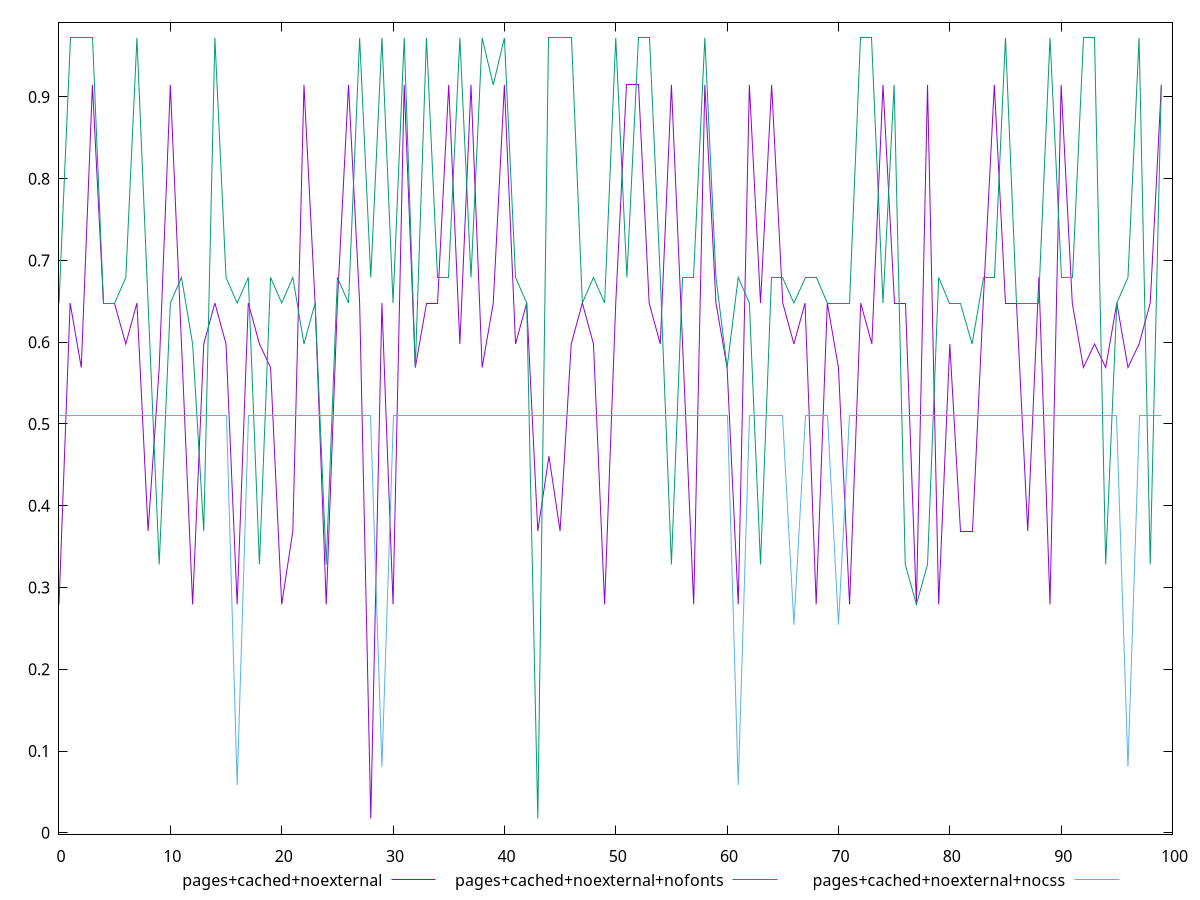 $_pagesCachedNoexternal <<EOF
0.27931295209719315
0.6478936866255779
0.5690350599985126
0.9146517814122077
0.6478936866255779
0.6478936866255779
0.5978316776798642
0.6478936866255779
0.3690659991228524
0.5690350599985126
0.9146517814122077
0.5978316776798642
0.27931295209719315
0.5978316776798642
0.6478936866255779
0.5978316776798642
0.27931295209719315
0.6478936866255779
0.5978316776798642
0.5690350599985126
0.27931295209719315
0.3690659991228524
0.9146517814122077
0.6478936866255779
0.27931295209719315
0.6478936866255779
0.9146517814122077
0.6478936866255779
0.017481246450500643
0.6478936866255779
0.27931295209719315
0.9146517814122077
0.5690350599985126
0.6478936866255779
0.6478936866255779
0.9146517814122077
0.5978316776798642
0.9146517814122077
0.5690350599985126
0.6478936866255779
0.9146517814122077
0.5978316776798642
0.6478936866255779
0.3690659991228524
0.46066090612573035
0.3690659991228524
0.5978316776798642
0.6478936866255779
0.5978316776798642
0.27931295209719315
0.6478936866255779
0.9146517814122077
0.9146517814122077
0.6478936866255779
0.5978316776798642
0.9146517814122077
0.5978316776798642
0.27931295209719315
0.9146517814122077
0.6478936866255779
0.5690350599985126
0.27931295209719315
0.9146517814122077
0.6478936866255779
0.9146517814122077
0.6478936866255779
0.5978316776798642
0.6478936866255779
0.27931295209719315
0.6478936866255779
0.5690350599985126
0.27931295209719315
0.6478936866255779
0.5978316776798642
0.9146517814122077
0.6478936866255779
0.6478936866255779
0.27931295209719315
0.9146517814122077
0.27931295209719315
0.5978316776798642
0.3690659991228524
0.3690659991228524
0.6478936866255779
0.9146517814122077
0.6478936866255779
0.6478936866255779
0.3690659991228524
0.6792219852973744
0.27931295209719315
0.9146517814122077
0.6478936866255779
0.5690350599985126
0.5978316776798642
0.5690350599985126
0.6478936866255779
0.5690350599985126
0.5978316776798642
0.6478936866255779
0.9146517814122077
EOF
$_pagesCachedNoexternalNofonts <<EOF
0.6478936866255779
0.9721147685558164
0.9721147685558164
0.9721147685558164
0.6478936866255779
0.6478936866255779
0.6792219852973744
0.9721147685558164
0.6478936866255779
0.3282051435542629
0.6478936866255779
0.6792219852973744
0.5978316776798642
0.3690659991228524
0.9721147685558164
0.6792219852973744
0.6478936866255779
0.6792219852973744
0.3282051435542629
0.6792219852973744
0.6478936866255779
0.6792219852973744
0.5978316776798642
0.6478936866255779
0.3282051435542629
0.6792219852973744
0.6478936866255779
0.9721147685558164
0.6792219852973744
0.9721147685558164
0.6478936866255779
0.9721147685558164
0.5690350599985126
0.9721147685558164
0.6792219852973744
0.6792219852973744
0.9721147685558164
0.6792219852973744
0.9721147685558164
0.9146517814122077
0.9721147685558164
0.6792219852973744
0.6478936866255779
0.017481246450500643
0.9721147685558164
0.9721147685558164
0.9721147685558164
0.6478936866255779
0.6792219852973744
0.6478936866255779
0.9721147685558164
0.6792219852973744
0.9721147685558164
0.9721147685558164
0.6792219852973744
0.3282051435542629
0.6792219852973744
0.6792219852973744
0.9721147685558164
0.6792219852973744
0.5690350599985126
0.6792219852973744
0.6478936866255779
0.3282051435542629
0.6792219852973744
0.6792219852973744
0.6478936866255779
0.6792219852973744
0.6792219852973744
0.6478936866255779
0.6478936866255779
0.6478936866255779
0.9721147685558164
0.9721147685558164
0.6478936866255779
0.9146517814122077
0.3282051435542629
0.27931295209719315
0.3282051435542629
0.6792219852973744
0.6478936866255779
0.6478936866255779
0.5978316776798642
0.6792219852973744
0.6792219852973744
0.9721147685558164
0.6478936866255779
0.6478936866255779
0.6478936866255779
0.9721147685558164
0.6792219852973744
0.6792219852973744
0.9721147685558164
0.9721147685558164
0.3282051435542629
0.6478936866255779
0.6792219852973744
0.9721147685558164
0.3282051435542629
0.9146517814122077
EOF
$_pagesCachedNoexternalNocss <<EOF
0.5104268062017119
0.5104268062017119
0.5104268062017119
0.5104268062017119
0.5104268062017119
0.5104268062017119
0.5104268062017119
0.5104268062017119
0.5104268062017119
0.5104268062017119
0.5104268062017119
0.5104268062017119
0.5104268062017119
0.5104268062017119
0.5104268062017119
0.5104268062017119
0.05836683666802267
0.5104268062017119
0.5104268062017119
0.5104268062017119
0.5104268062017119
0.5104268062017119
0.5104268062017119
0.5104268062017119
0.5104268062017119
0.5104268062017119
0.5104268062017119
0.5104268062017119
0.5104268062017119
0.08095818014398626
0.5104268062017119
0.5104268062017119
0.5104268062017119
0.5104268062017119
0.5104268062017119
0.5104268062017119
0.5104268062017119
0.5104268062017119
0.5104268062017119
0.5104268062017119
0.5104268062017119
0.5104268062017119
0.5104268062017119
0.5104268062017119
0.5104268062017119
0.5104268062017119
0.5104268062017119
0.5104268062017119
0.5104268062017119
0.5104268062017119
0.5104268062017119
0.5104268062017119
0.5104268062017119
0.5104268062017119
0.5104268062017119
0.5104268062017119
0.5104268062017119
0.5104268062017119
0.5104268062017119
0.5104268062017119
0.5104268062017119
0.05836683666802267
0.5104268062017119
0.5104268062017119
0.5104268062017119
0.5104268062017119
0.2544394158240192
0.5104268062017119
0.5104268062017119
0.5104268062017119
0.2544394158240192
0.5104268062017119
0.5104268062017119
0.5104268062017119
0.5104268062017119
0.5104268062017119
0.5104268062017119
0.5104268062017119
0.5104268062017119
0.5104268062017119
0.5104268062017119
0.5104268062017119
0.5104268062017119
0.5104268062017119
0.5104268062017119
0.5104268062017119
0.5104268062017119
0.5104268062017119
0.5104268062017119
0.5104268062017119
0.5104268062017119
0.5104268062017119
0.5104268062017119
0.5104268062017119
0.5104268062017119
0.5104268062017119
0.08095818014398626
0.5104268062017119
0.5104268062017119
0.5104268062017119
EOF
set key outside below
set terminal pngcairo
set output "report_00005_2020-11-02T22-26-11.212Z/cumulative-layout-shift/cumulative-layout-shift_pages+cached+noexternal_pages+cached+noexternal+nofonts_pages+cached+noexternal+nocss.png"
set yrange [-0.0016114239916056733:0.9912074389979226]
plot $_pagesCachedNoexternal title "pages+cached+noexternal" with line ,$_pagesCachedNoexternalNofonts title "pages+cached+noexternal+nofonts" with line ,$_pagesCachedNoexternalNocss title "pages+cached+noexternal+nocss" with line ,